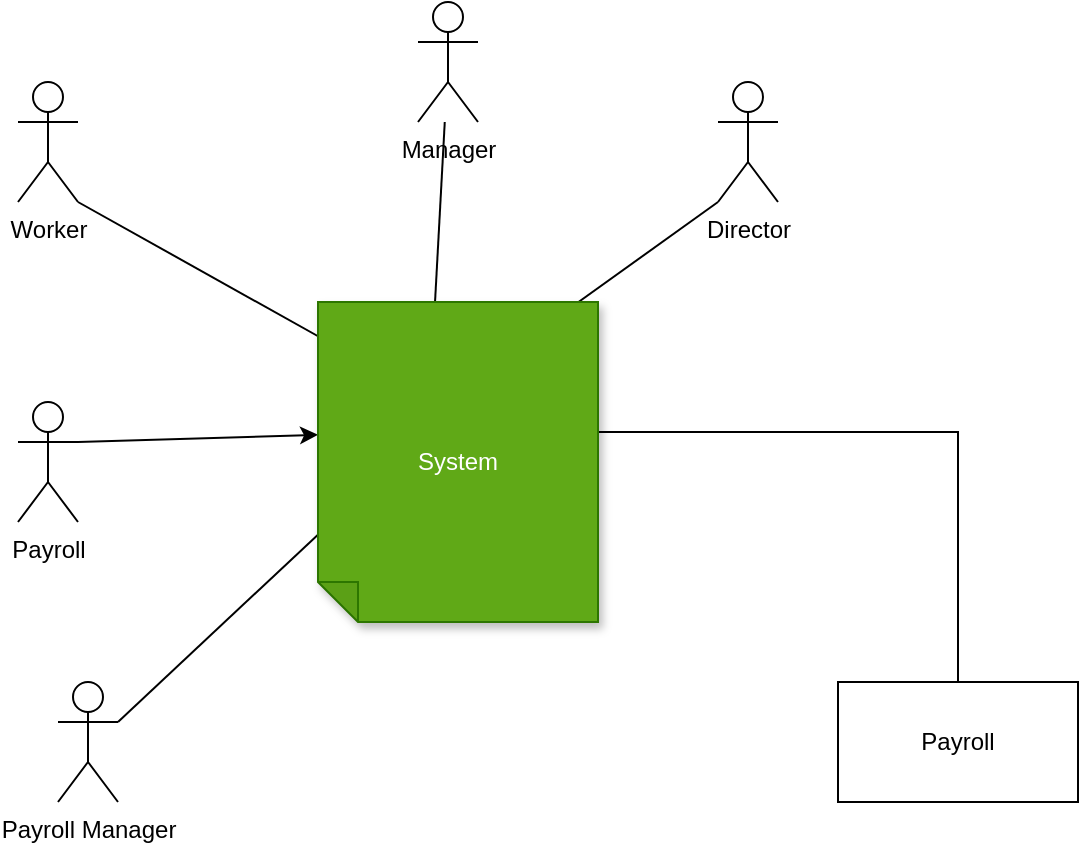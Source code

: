 <mxfile version="22.1.11" type="github" pages="3">
  <diagram name="Context" id="mEwP4kzyyF2_VTlZ2ulT">
    <mxGraphModel dx="954" dy="627" grid="1" gridSize="10" guides="1" tooltips="1" connect="1" arrows="1" fold="1" page="1" pageScale="1" pageWidth="850" pageHeight="1100" math="0" shadow="0">
      <root>
        <mxCell id="0" />
        <mxCell id="1" parent="0" />
        <mxCell id="lmCsolefn78OlfiVpnHh-1" value="System" style="ellipse;whiteSpace=wrap;html=1;aspect=fixed;" parent="1" vertex="1">
          <mxGeometry x="350" y="260" width="110" height="110" as="geometry" />
        </mxCell>
        <mxCell id="lmCsolefn78OlfiVpnHh-11" style="rounded=0;orthogonalLoop=1;jettySize=auto;html=1;exitX=1;exitY=1;exitDx=0;exitDy=0;exitPerimeter=0;entryX=0;entryY=0;entryDx=0;entryDy=0;" parent="1" source="lmCsolefn78OlfiVpnHh-2" target="lmCsolefn78OlfiVpnHh-1" edge="1">
          <mxGeometry relative="1" as="geometry" />
        </mxCell>
        <mxCell id="lmCsolefn78OlfiVpnHh-2" value="Worker" style="shape=umlActor;verticalLabelPosition=bottom;verticalAlign=top;html=1;outlineConnect=0;" parent="1" vertex="1">
          <mxGeometry x="200" y="140" width="30" height="60" as="geometry" />
        </mxCell>
        <mxCell id="lmCsolefn78OlfiVpnHh-10" style="rounded=0;orthogonalLoop=1;jettySize=auto;html=1;exitX=1;exitY=0.333;exitDx=0;exitDy=0;exitPerimeter=0;" parent="1" source="lmCsolefn78OlfiVpnHh-3" target="lmCsolefn78OlfiVpnHh-1" edge="1">
          <mxGeometry relative="1" as="geometry" />
        </mxCell>
        <mxCell id="lmCsolefn78OlfiVpnHh-3" value="Payroll" style="shape=umlActor;verticalLabelPosition=bottom;verticalAlign=top;html=1;outlineConnect=0;" parent="1" vertex="1">
          <mxGeometry x="200" y="300" width="30" height="60" as="geometry" />
        </mxCell>
        <mxCell id="lmCsolefn78OlfiVpnHh-12" style="rounded=0;orthogonalLoop=1;jettySize=auto;html=1;" parent="1" source="lmCsolefn78OlfiVpnHh-4" target="lmCsolefn78OlfiVpnHh-1" edge="1">
          <mxGeometry relative="1" as="geometry" />
        </mxCell>
        <mxCell id="lmCsolefn78OlfiVpnHh-4" value="Manager" style="shape=umlActor;verticalLabelPosition=bottom;verticalAlign=top;html=1;outlineConnect=0;" parent="1" vertex="1">
          <mxGeometry x="400" y="100" width="30" height="60" as="geometry" />
        </mxCell>
        <mxCell id="lmCsolefn78OlfiVpnHh-13" style="rounded=0;orthogonalLoop=1;jettySize=auto;html=1;exitX=0;exitY=1;exitDx=0;exitDy=0;exitPerimeter=0;entryX=1;entryY=0;entryDx=0;entryDy=0;" parent="1" source="lmCsolefn78OlfiVpnHh-5" target="lmCsolefn78OlfiVpnHh-1" edge="1">
          <mxGeometry relative="1" as="geometry" />
        </mxCell>
        <mxCell id="lmCsolefn78OlfiVpnHh-5" value="Director" style="shape=umlActor;verticalLabelPosition=bottom;verticalAlign=top;html=1;outlineConnect=0;" parent="1" vertex="1">
          <mxGeometry x="550" y="140" width="30" height="60" as="geometry" />
        </mxCell>
        <mxCell id="lmCsolefn78OlfiVpnHh-9" style="rounded=0;orthogonalLoop=1;jettySize=auto;html=1;exitX=1;exitY=0.333;exitDx=0;exitDy=0;exitPerimeter=0;" parent="1" source="lmCsolefn78OlfiVpnHh-6" target="lmCsolefn78OlfiVpnHh-1" edge="1">
          <mxGeometry relative="1" as="geometry" />
        </mxCell>
        <mxCell id="lmCsolefn78OlfiVpnHh-6" value="Payroll Manager" style="shape=umlActor;verticalLabelPosition=bottom;verticalAlign=top;html=1;outlineConnect=0;" parent="1" vertex="1">
          <mxGeometry x="220" y="440" width="30" height="60" as="geometry" />
        </mxCell>
        <mxCell id="lmCsolefn78OlfiVpnHh-17" style="edgeStyle=orthogonalEdgeStyle;rounded=0;orthogonalLoop=1;jettySize=auto;html=1;exitX=0.5;exitY=0;exitDx=0;exitDy=0;entryX=1;entryY=0.5;entryDx=0;entryDy=0;" parent="1" source="lmCsolefn78OlfiVpnHh-14" target="lmCsolefn78OlfiVpnHh-1" edge="1">
          <mxGeometry relative="1" as="geometry" />
        </mxCell>
        <mxCell id="lmCsolefn78OlfiVpnHh-14" value="Payroll" style="rounded=0;whiteSpace=wrap;html=1;" parent="1" vertex="1">
          <mxGeometry x="610" y="440" width="120" height="60" as="geometry" />
        </mxCell>
        <mxCell id="lmCsolefn78OlfiVpnHh-19" value="System" style="shape=note;whiteSpace=wrap;html=1;backgroundOutline=1;fontColor=#ffffff;darkOpacity=0.05;fillColor=#60a917;strokeColor=#2D7600;fillStyle=solid;direction=west;gradientDirection=north;shadow=1;size=20;pointerEvents=1;" parent="1" vertex="1">
          <mxGeometry x="350" y="250" width="140" height="160" as="geometry" />
        </mxCell>
      </root>
    </mxGraphModel>
  </diagram>
  <diagram id="n4tEyd4bR-y0fsnUbtdR" name="Data">
    <mxGraphModel dx="954" dy="627" grid="1" gridSize="10" guides="1" tooltips="1" connect="1" arrows="1" fold="1" page="1" pageScale="1" pageWidth="850" pageHeight="1100" math="0" shadow="0">
      <root>
        <mxCell id="0" />
        <mxCell id="1" parent="0" />
        <mxCell id="Ye7YqWssGed7zLwXmGTP-14" style="edgeStyle=orthogonalEdgeStyle;rounded=0;orthogonalLoop=1;jettySize=auto;html=1;exitX=0;exitY=0.5;exitDx=0;exitDy=0;entryX=1;entryY=0.5;entryDx=0;entryDy=0;" edge="1" parent="1" source="Ye7YqWssGed7zLwXmGTP-9" target="Ye7YqWssGed7zLwXmGTP-11">
          <mxGeometry relative="1" as="geometry" />
        </mxCell>
        <mxCell id="Ye7YqWssGed7zLwXmGTP-18" style="edgeStyle=orthogonalEdgeStyle;rounded=0;orthogonalLoop=1;jettySize=auto;html=1;exitX=0.5;exitY=0;exitDx=0;exitDy=0;entryX=0.5;entryY=1;entryDx=0;entryDy=0;" edge="1" parent="1" source="Ye7YqWssGed7zLwXmGTP-9" target="Ye7YqWssGed7zLwXmGTP-16">
          <mxGeometry relative="1" as="geometry" />
        </mxCell>
        <mxCell id="Ye7YqWssGed7zLwXmGTP-9" value="User" style="rounded=0;whiteSpace=wrap;html=1;fillColor=#0050ef;fontColor=#ffffff;strokeColor=#001DBC;" vertex="1" parent="1">
          <mxGeometry x="320" y="200" width="120" height="60" as="geometry" />
        </mxCell>
        <mxCell id="Ye7YqWssGed7zLwXmGTP-13" style="edgeStyle=orthogonalEdgeStyle;rounded=0;orthogonalLoop=1;jettySize=auto;html=1;exitX=0.5;exitY=0;exitDx=0;exitDy=0;entryX=0.5;entryY=1;entryDx=0;entryDy=0;" edge="1" parent="1" source="Ye7YqWssGed7zLwXmGTP-10" target="Ye7YqWssGed7zLwXmGTP-11">
          <mxGeometry relative="1" as="geometry" />
        </mxCell>
        <mxCell id="Ye7YqWssGed7zLwXmGTP-10" value="Role" style="rounded=0;whiteSpace=wrap;html=1;fillColor=#0050ef;fontColor=#ffffff;strokeColor=#001DBC;" vertex="1" parent="1">
          <mxGeometry x="110" y="350" width="120" height="60" as="geometry" />
        </mxCell>
        <mxCell id="Ye7YqWssGed7zLwXmGTP-11" value="User-Role" style="rounded=1;whiteSpace=wrap;html=1;fillColor=#ffe6cc;strokeColor=#d79b00;" vertex="1" parent="1">
          <mxGeometry x="110" y="200" width="120" height="60" as="geometry" />
        </mxCell>
        <mxCell id="Ye7YqWssGed7zLwXmGTP-19" style="edgeStyle=orthogonalEdgeStyle;rounded=0;orthogonalLoop=1;jettySize=auto;html=1;exitX=0;exitY=0.5;exitDx=0;exitDy=0;entryX=0.75;entryY=0;entryDx=0;entryDy=0;" edge="1" parent="1" source="Ye7YqWssGed7zLwXmGTP-15" target="Ye7YqWssGed7zLwXmGTP-16">
          <mxGeometry relative="1" as="geometry" />
        </mxCell>
        <mxCell id="Ye7YqWssGed7zLwXmGTP-25" style="edgeStyle=orthogonalEdgeStyle;rounded=0;orthogonalLoop=1;jettySize=auto;html=1;exitX=0.25;exitY=0;exitDx=0;exitDy=0;entryX=0;entryY=0.5;entryDx=0;entryDy=0;" edge="1" parent="1" source="Ye7YqWssGed7zLwXmGTP-15" target="Ye7YqWssGed7zLwXmGTP-23">
          <mxGeometry relative="1" as="geometry" />
        </mxCell>
        <mxCell id="Ye7YqWssGed7zLwXmGTP-15" value="Shift" style="rounded=0;whiteSpace=wrap;html=1;fillColor=#0050ef;fontColor=#ffffff;strokeColor=#001DBC;" vertex="1" parent="1">
          <mxGeometry x="520" y="140" width="120" height="60" as="geometry" />
        </mxCell>
        <mxCell id="KZgdjMoK0OhzNiJ8VrqX-4" style="edgeStyle=orthogonalEdgeStyle;rounded=0;orthogonalLoop=1;jettySize=auto;html=1;exitX=0;exitY=0.5;exitDx=0;exitDy=0;" edge="1" parent="1" source="Ye7YqWssGed7zLwXmGTP-16" target="KZgdjMoK0OhzNiJ8VrqX-3">
          <mxGeometry relative="1" as="geometry" />
        </mxCell>
        <mxCell id="Ye7YqWssGed7zLwXmGTP-16" value="Assignment" style="rounded=0;whiteSpace=wrap;html=1;fillColor=#ffe6cc;strokeColor=#d79b00;" vertex="1" parent="1">
          <mxGeometry x="320" y="50" width="120" height="60" as="geometry" />
        </mxCell>
        <mxCell id="Ye7YqWssGed7zLwXmGTP-20" value="Date/Time" style="shape=note;whiteSpace=wrap;html=1;backgroundOutline=1;darkOpacity=0.05;fillColor=#a20025;fontColor=#ffffff;strokeColor=#6F0000;" vertex="1" parent="1">
          <mxGeometry x="540" y="210" width="80" height="100" as="geometry" />
        </mxCell>
        <mxCell id="Ye7YqWssGed7zLwXmGTP-26" style="edgeStyle=orthogonalEdgeStyle;rounded=0;orthogonalLoop=1;jettySize=auto;html=1;exitX=0.5;exitY=0;exitDx=0;exitDy=0;entryX=1;entryY=0.5;entryDx=0;entryDy=0;" edge="1" parent="1" source="Ye7YqWssGed7zLwXmGTP-22" target="Ye7YqWssGed7zLwXmGTP-23">
          <mxGeometry relative="1" as="geometry" />
        </mxCell>
        <mxCell id="Ye7YqWssGed7zLwXmGTP-22" value="Location" style="rounded=0;whiteSpace=wrap;html=1;fillColor=#0050ef;fontColor=#ffffff;strokeColor=#001DBC;" vertex="1" parent="1">
          <mxGeometry x="680" y="140" width="120" height="60" as="geometry" />
        </mxCell>
        <mxCell id="Ye7YqWssGed7zLwXmGTP-23" value="Shift-Location" style="rounded=0;whiteSpace=wrap;html=1;fillColor=#ffe6cc;strokeColor=#d79b00;" vertex="1" parent="1">
          <mxGeometry x="590" y="50" width="120" height="60" as="geometry" />
        </mxCell>
        <mxCell id="Ye7YqWssGed7zLwXmGTP-27" value="Email" style="shape=note;whiteSpace=wrap;html=1;backgroundOutline=1;darkOpacity=0.05;fillColor=#a20025;fontColor=#ffffff;strokeColor=#6F0000;" vertex="1" parent="1">
          <mxGeometry x="345" y="270" width="80" height="100" as="geometry" />
        </mxCell>
        <mxCell id="KZgdjMoK0OhzNiJ8VrqX-1" value="Limit" style="shape=note;whiteSpace=wrap;html=1;backgroundOutline=1;darkOpacity=0.05;" vertex="1" parent="1">
          <mxGeometry x="350" y="380" width="80" height="100" as="geometry" />
        </mxCell>
        <mxCell id="KZgdjMoK0OhzNiJ8VrqX-3" value="user hours" style="shape=parallelogram;perimeter=parallelogramPerimeter;whiteSpace=wrap;html=1;fixedSize=1;" vertex="1" parent="1">
          <mxGeometry x="140" y="80" width="120" height="60" as="geometry" />
        </mxCell>
      </root>
    </mxGraphModel>
  </diagram>
  <diagram id="3EMVPBH2q7mfENG8-cqu" name="GUI">
    <mxGraphModel dx="954" dy="627" grid="1" gridSize="10" guides="1" tooltips="1" connect="1" arrows="1" fold="1" page="1" pageScale="1" pageWidth="850" pageHeight="1100" math="0" shadow="0">
      <root>
        <mxCell id="0" />
        <mxCell id="1" parent="0" />
        <mxCell id="eWKvPMimMVHcpwuNo336-1" value="Calendar View" style="whiteSpace=wrap;html=1;aspect=fixed;" vertex="1" parent="1">
          <mxGeometry x="70" y="40" width="130" height="130" as="geometry" />
        </mxCell>
        <mxCell id="eWKvPMimMVHcpwuNo336-2" value="Manager View" style="whiteSpace=wrap;html=1;aspect=fixed;" vertex="1" parent="1">
          <mxGeometry x="240" y="40" width="120" height="120" as="geometry" />
        </mxCell>
        <mxCell id="eWKvPMimMVHcpwuNo336-3" value="My Shifts" style="whiteSpace=wrap;html=1;aspect=fixed;" vertex="1" parent="1">
          <mxGeometry x="410" y="30" width="130" height="130" as="geometry" />
        </mxCell>
        <mxCell id="eWKvPMimMVHcpwuNo336-4" value="available Shifts" style="whiteSpace=wrap;html=1;aspect=fixed;" vertex="1" parent="1">
          <mxGeometry x="70" y="200" width="130" height="130" as="geometry" />
        </mxCell>
        <mxCell id="eWKvPMimMVHcpwuNo336-5" value="Book a Shift" style="whiteSpace=wrap;html=1;aspect=fixed;" vertex="1" parent="1">
          <mxGeometry x="230" y="200" width="130" height="130" as="geometry" />
        </mxCell>
        <mxCell id="eWKvPMimMVHcpwuNo336-6" value="Montly Report" style="whiteSpace=wrap;html=1;aspect=fixed;" vertex="1" parent="1">
          <mxGeometry x="410" y="200" width="130" height="130" as="geometry" />
        </mxCell>
      </root>
    </mxGraphModel>
  </diagram>
</mxfile>
